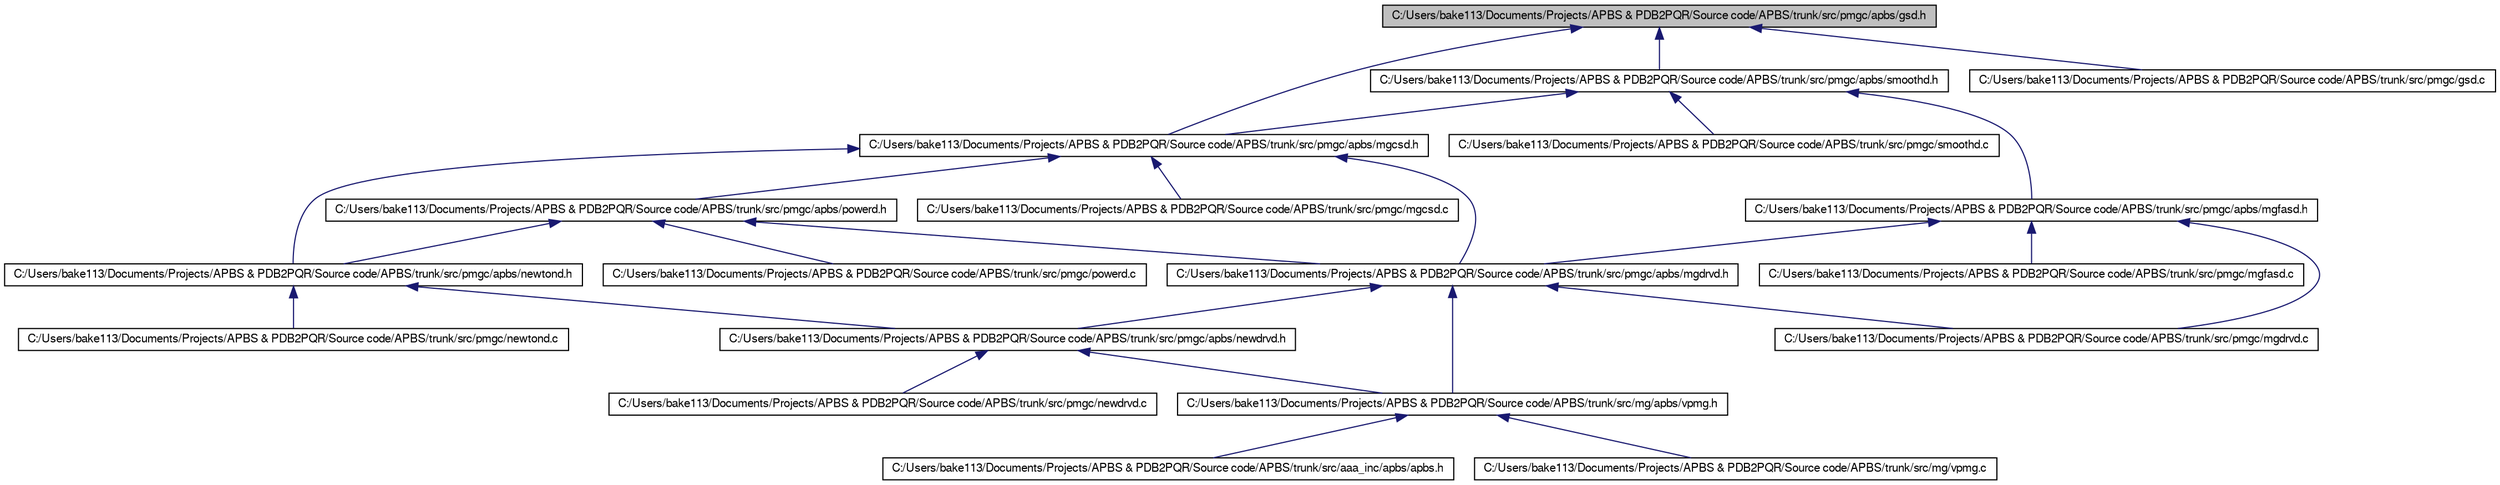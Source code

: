 digraph G
{
  edge [fontname="FreeSans",fontsize="10",labelfontname="FreeSans",labelfontsize="10"];
  node [fontname="FreeSans",fontsize="10",shape=record];
  Node1 [label="C:/Users/bake113/Documents/Projects/APBS & PDB2PQR/Source code/APBS/trunk/src/pmgc/apbs/gsd.h",height=0.2,width=0.4,color="black", fillcolor="grey75", style="filled" fontcolor="black"];
  Node1 -> Node2 [dir=back,color="midnightblue",fontsize="10",style="solid",fontname="FreeSans"];
  Node2 [label="C:/Users/bake113/Documents/Projects/APBS & PDB2PQR/Source code/APBS/trunk/src/pmgc/apbs/mgcsd.h",height=0.2,width=0.4,color="black", fillcolor="white", style="filled",URL="$mgcsd_8h.html"];
  Node2 -> Node3 [dir=back,color="midnightblue",fontsize="10",style="solid",fontname="FreeSans"];
  Node3 [label="C:/Users/bake113/Documents/Projects/APBS & PDB2PQR/Source code/APBS/trunk/src/pmgc/apbs/mgdrvd.h",height=0.2,width=0.4,color="black", fillcolor="white", style="filled",URL="$mgdrvd_8h_source.html"];
  Node3 -> Node4 [dir=back,color="midnightblue",fontsize="10",style="solid",fontname="FreeSans"];
  Node4 [label="C:/Users/bake113/Documents/Projects/APBS & PDB2PQR/Source code/APBS/trunk/src/mg/apbs/vpmg.h",height=0.2,width=0.4,color="black", fillcolor="white", style="filled",URL="$vpmg_8h.html",tooltip="Contains declarations for class Vpmg."];
  Node4 -> Node5 [dir=back,color="midnightblue",fontsize="10",style="solid",fontname="FreeSans"];
  Node5 [label="C:/Users/bake113/Documents/Projects/APBS & PDB2PQR/Source code/APBS/trunk/src/aaa_inc/apbs/apbs.h",height=0.2,width=0.4,color="black", fillcolor="white", style="filled",URL="$apbs_8h.html",tooltip="Top-level header for APBS."];
  Node4 -> Node6 [dir=back,color="midnightblue",fontsize="10",style="solid",fontname="FreeSans"];
  Node6 [label="C:/Users/bake113/Documents/Projects/APBS & PDB2PQR/Source code/APBS/trunk/src/mg/vpmg.c",height=0.2,width=0.4,color="black", fillcolor="white", style="filled",URL="$vpmg_8c.html",tooltip="Class Vpmg methods."];
  Node3 -> Node7 [dir=back,color="midnightblue",fontsize="10",style="solid",fontname="FreeSans"];
  Node7 [label="C:/Users/bake113/Documents/Projects/APBS & PDB2PQR/Source code/APBS/trunk/src/pmgc/apbs/newdrvd.h",height=0.2,width=0.4,color="black", fillcolor="white", style="filled",URL="$newdrvd_8h.html",tooltip="Driver for the Newton Solver."];
  Node7 -> Node4 [dir=back,color="midnightblue",fontsize="10",style="solid",fontname="FreeSans"];
  Node7 -> Node8 [dir=back,color="midnightblue",fontsize="10",style="solid",fontname="FreeSans"];
  Node8 [label="C:/Users/bake113/Documents/Projects/APBS & PDB2PQR/Source code/APBS/trunk/src/pmgc/newdrvd.c",height=0.2,width=0.4,color="black", fillcolor="white", style="filled",URL="$newdrvd_8c.html"];
  Node3 -> Node9 [dir=back,color="midnightblue",fontsize="10",style="solid",fontname="FreeSans"];
  Node9 [label="C:/Users/bake113/Documents/Projects/APBS & PDB2PQR/Source code/APBS/trunk/src/pmgc/mgdrvd.c",height=0.2,width=0.4,color="black", fillcolor="white", style="filled",URL="$mgdrvd_8c.html"];
  Node2 -> Node10 [dir=back,color="midnightblue",fontsize="10",style="solid",fontname="FreeSans"];
  Node10 [label="C:/Users/bake113/Documents/Projects/APBS & PDB2PQR/Source code/APBS/trunk/src/pmgc/apbs/newtond.h",height=0.2,width=0.4,color="black", fillcolor="white", style="filled",URL="$newtond_8h.html"];
  Node10 -> Node7 [dir=back,color="midnightblue",fontsize="10",style="solid",fontname="FreeSans"];
  Node10 -> Node11 [dir=back,color="midnightblue",fontsize="10",style="solid",fontname="FreeSans"];
  Node11 [label="C:/Users/bake113/Documents/Projects/APBS & PDB2PQR/Source code/APBS/trunk/src/pmgc/newtond.c",height=0.2,width=0.4,color="black", fillcolor="white", style="filled",URL="$newtond_8c.html"];
  Node2 -> Node12 [dir=back,color="midnightblue",fontsize="10",style="solid",fontname="FreeSans"];
  Node12 [label="C:/Users/bake113/Documents/Projects/APBS & PDB2PQR/Source code/APBS/trunk/src/pmgc/apbs/powerd.h",height=0.2,width=0.4,color="black", fillcolor="white", style="filled",URL="$powerd_8h.html"];
  Node12 -> Node3 [dir=back,color="midnightblue",fontsize="10",style="solid",fontname="FreeSans"];
  Node12 -> Node10 [dir=back,color="midnightblue",fontsize="10",style="solid",fontname="FreeSans"];
  Node12 -> Node13 [dir=back,color="midnightblue",fontsize="10",style="solid",fontname="FreeSans"];
  Node13 [label="C:/Users/bake113/Documents/Projects/APBS & PDB2PQR/Source code/APBS/trunk/src/pmgc/powerd.c",height=0.2,width=0.4,color="black", fillcolor="white", style="filled",URL="$powerd_8c.html"];
  Node2 -> Node14 [dir=back,color="midnightblue",fontsize="10",style="solid",fontname="FreeSans"];
  Node14 [label="C:/Users/bake113/Documents/Projects/APBS & PDB2PQR/Source code/APBS/trunk/src/pmgc/mgcsd.c",height=0.2,width=0.4,color="black", fillcolor="white", style="filled",URL="$mgcsd_8c.html"];
  Node1 -> Node15 [dir=back,color="midnightblue",fontsize="10",style="solid",fontname="FreeSans"];
  Node15 [label="C:/Users/bake113/Documents/Projects/APBS & PDB2PQR/Source code/APBS/trunk/src/pmgc/apbs/smoothd.h",height=0.2,width=0.4,color="black", fillcolor="white", style="filled",URL="$smoothd_8h.html"];
  Node15 -> Node2 [dir=back,color="midnightblue",fontsize="10",style="solid",fontname="FreeSans"];
  Node15 -> Node16 [dir=back,color="midnightblue",fontsize="10",style="solid",fontname="FreeSans"];
  Node16 [label="C:/Users/bake113/Documents/Projects/APBS & PDB2PQR/Source code/APBS/trunk/src/pmgc/apbs/mgfasd.h",height=0.2,width=0.4,color="black", fillcolor="white", style="filled",URL="$mgfasd_8h.html"];
  Node16 -> Node3 [dir=back,color="midnightblue",fontsize="10",style="solid",fontname="FreeSans"];
  Node16 -> Node9 [dir=back,color="midnightblue",fontsize="10",style="solid",fontname="FreeSans"];
  Node16 -> Node17 [dir=back,color="midnightblue",fontsize="10",style="solid",fontname="FreeSans"];
  Node17 [label="C:/Users/bake113/Documents/Projects/APBS & PDB2PQR/Source code/APBS/trunk/src/pmgc/mgfasd.c",height=0.2,width=0.4,color="black", fillcolor="white", style="filled",URL="$mgfasd_8c.html"];
  Node15 -> Node18 [dir=back,color="midnightblue",fontsize="10",style="solid",fontname="FreeSans"];
  Node18 [label="C:/Users/bake113/Documents/Projects/APBS & PDB2PQR/Source code/APBS/trunk/src/pmgc/smoothd.c",height=0.2,width=0.4,color="black", fillcolor="white", style="filled",URL="$smoothd_8c.html"];
  Node1 -> Node19 [dir=back,color="midnightblue",fontsize="10",style="solid",fontname="FreeSans"];
  Node19 [label="C:/Users/bake113/Documents/Projects/APBS & PDB2PQR/Source code/APBS/trunk/src/pmgc/gsd.c",height=0.2,width=0.4,color="black", fillcolor="white", style="filled",URL="$gsd_8c.html"];
}
